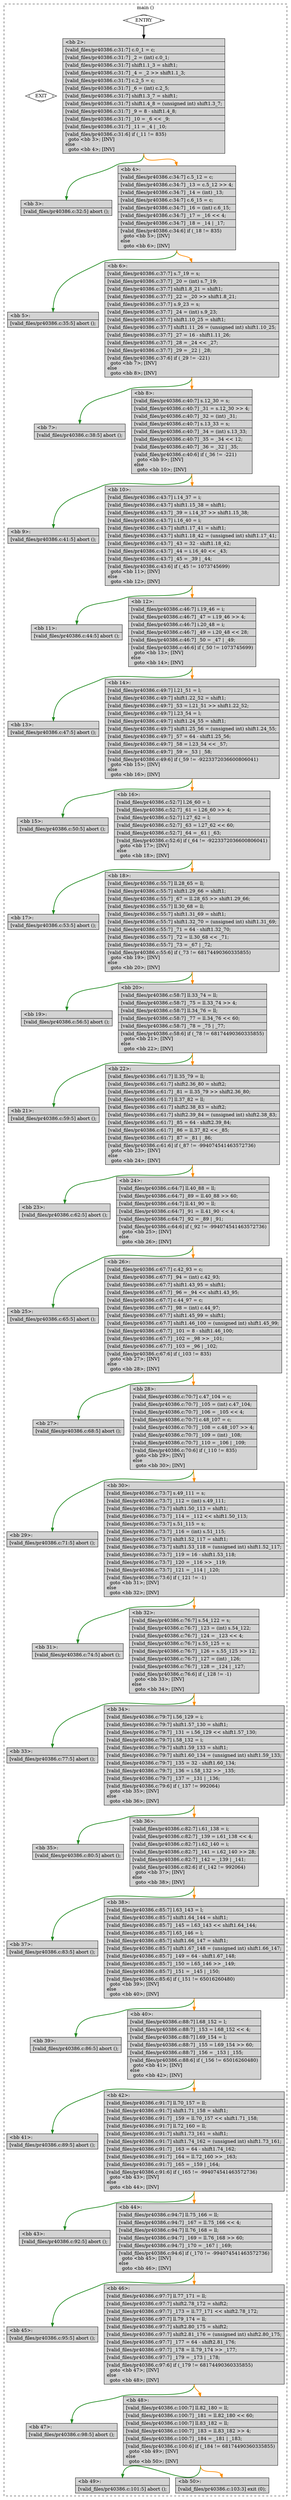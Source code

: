 digraph "a-pr40386.c.015t.cfg" {
overlap=false;
subgraph "cluster_main" {
	style="dashed";
	color="black";
	label="main ()";
	fn_0_basic_block_0 [shape=Mdiamond,style=filled,fillcolor=white,label="ENTRY"];

	fn_0_basic_block_1 [shape=Mdiamond,style=filled,fillcolor=white,label="EXIT"];

	fn_0_basic_block_2 [shape=record,style=filled,fillcolor=lightgrey,label="{\<bb\ 2\>:\l\
|[valid_files/pr40386.c:31:7]\ c.0_1\ =\ c;\l\
|[valid_files/pr40386.c:31:7]\ _2\ =\ (int)\ c.0_1;\l\
|[valid_files/pr40386.c:31:7]\ shift1.1_3\ =\ shift1;\l\
|[valid_files/pr40386.c:31:7]\ _4\ =\ _2\ \>\>\ shift1.1_3;\l\
|[valid_files/pr40386.c:31:7]\ c.2_5\ =\ c;\l\
|[valid_files/pr40386.c:31:7]\ _6\ =\ (int)\ c.2_5;\l\
|[valid_files/pr40386.c:31:7]\ shift1.3_7\ =\ shift1;\l\
|[valid_files/pr40386.c:31:7]\ shift1.4_8\ =\ (unsigned\ int)\ shift1.3_7;\l\
|[valid_files/pr40386.c:31:7]\ _9\ =\ 8\ -\ shift1.4_8;\l\
|[valid_files/pr40386.c:31:7]\ _10\ =\ _6\ \<\<\ _9;\l\
|[valid_files/pr40386.c:31:7]\ _11\ =\ _4\ \|\ _10;\l\
|[valid_files/pr40386.c:31:6]\ if\ (_11\ !=\ 835)\l\
\ \ goto\ \<bb\ 3\>;\ [INV]\l\
else\l\
\ \ goto\ \<bb\ 4\>;\ [INV]\l\
}"];

	fn_0_basic_block_3 [shape=record,style=filled,fillcolor=lightgrey,label="{\<bb\ 3\>:\l\
|[valid_files/pr40386.c:32:5]\ abort\ ();\l\
}"];

	fn_0_basic_block_4 [shape=record,style=filled,fillcolor=lightgrey,label="{\<bb\ 4\>:\l\
|[valid_files/pr40386.c:34:7]\ c.5_12\ =\ c;\l\
|[valid_files/pr40386.c:34:7]\ _13\ =\ c.5_12\ \>\>\ 4;\l\
|[valid_files/pr40386.c:34:7]\ _14\ =\ (int)\ _13;\l\
|[valid_files/pr40386.c:34:7]\ c.6_15\ =\ c;\l\
|[valid_files/pr40386.c:34:7]\ _16\ =\ (int)\ c.6_15;\l\
|[valid_files/pr40386.c:34:7]\ _17\ =\ _16\ \<\<\ 4;\l\
|[valid_files/pr40386.c:34:7]\ _18\ =\ _14\ \|\ _17;\l\
|[valid_files/pr40386.c:34:6]\ if\ (_18\ !=\ 835)\l\
\ \ goto\ \<bb\ 5\>;\ [INV]\l\
else\l\
\ \ goto\ \<bb\ 6\>;\ [INV]\l\
}"];

	fn_0_basic_block_5 [shape=record,style=filled,fillcolor=lightgrey,label="{\<bb\ 5\>:\l\
|[valid_files/pr40386.c:35:5]\ abort\ ();\l\
}"];

	fn_0_basic_block_6 [shape=record,style=filled,fillcolor=lightgrey,label="{\<bb\ 6\>:\l\
|[valid_files/pr40386.c:37:7]\ s.7_19\ =\ s;\l\
|[valid_files/pr40386.c:37:7]\ _20\ =\ (int)\ s.7_19;\l\
|[valid_files/pr40386.c:37:7]\ shift1.8_21\ =\ shift1;\l\
|[valid_files/pr40386.c:37:7]\ _22\ =\ _20\ \>\>\ shift1.8_21;\l\
|[valid_files/pr40386.c:37:7]\ s.9_23\ =\ s;\l\
|[valid_files/pr40386.c:37:7]\ _24\ =\ (int)\ s.9_23;\l\
|[valid_files/pr40386.c:37:7]\ shift1.10_25\ =\ shift1;\l\
|[valid_files/pr40386.c:37:7]\ shift1.11_26\ =\ (unsigned\ int)\ shift1.10_25;\l\
|[valid_files/pr40386.c:37:7]\ _27\ =\ 16\ -\ shift1.11_26;\l\
|[valid_files/pr40386.c:37:7]\ _28\ =\ _24\ \<\<\ _27;\l\
|[valid_files/pr40386.c:37:7]\ _29\ =\ _22\ \|\ _28;\l\
|[valid_files/pr40386.c:37:6]\ if\ (_29\ !=\ -221)\l\
\ \ goto\ \<bb\ 7\>;\ [INV]\l\
else\l\
\ \ goto\ \<bb\ 8\>;\ [INV]\l\
}"];

	fn_0_basic_block_7 [shape=record,style=filled,fillcolor=lightgrey,label="{\<bb\ 7\>:\l\
|[valid_files/pr40386.c:38:5]\ abort\ ();\l\
}"];

	fn_0_basic_block_8 [shape=record,style=filled,fillcolor=lightgrey,label="{\<bb\ 8\>:\l\
|[valid_files/pr40386.c:40:7]\ s.12_30\ =\ s;\l\
|[valid_files/pr40386.c:40:7]\ _31\ =\ s.12_30\ \>\>\ 4;\l\
|[valid_files/pr40386.c:40:7]\ _32\ =\ (int)\ _31;\l\
|[valid_files/pr40386.c:40:7]\ s.13_33\ =\ s;\l\
|[valid_files/pr40386.c:40:7]\ _34\ =\ (int)\ s.13_33;\l\
|[valid_files/pr40386.c:40:7]\ _35\ =\ _34\ \<\<\ 12;\l\
|[valid_files/pr40386.c:40:7]\ _36\ =\ _32\ \|\ _35;\l\
|[valid_files/pr40386.c:40:6]\ if\ (_36\ !=\ -221)\l\
\ \ goto\ \<bb\ 9\>;\ [INV]\l\
else\l\
\ \ goto\ \<bb\ 10\>;\ [INV]\l\
}"];

	fn_0_basic_block_9 [shape=record,style=filled,fillcolor=lightgrey,label="{\<bb\ 9\>:\l\
|[valid_files/pr40386.c:41:5]\ abort\ ();\l\
}"];

	fn_0_basic_block_10 [shape=record,style=filled,fillcolor=lightgrey,label="{\<bb\ 10\>:\l\
|[valid_files/pr40386.c:43:7]\ i.14_37\ =\ i;\l\
|[valid_files/pr40386.c:43:7]\ shift1.15_38\ =\ shift1;\l\
|[valid_files/pr40386.c:43:7]\ _39\ =\ i.14_37\ \>\>\ shift1.15_38;\l\
|[valid_files/pr40386.c:43:7]\ i.16_40\ =\ i;\l\
|[valid_files/pr40386.c:43:7]\ shift1.17_41\ =\ shift1;\l\
|[valid_files/pr40386.c:43:7]\ shift1.18_42\ =\ (unsigned\ int)\ shift1.17_41;\l\
|[valid_files/pr40386.c:43:7]\ _43\ =\ 32\ -\ shift1.18_42;\l\
|[valid_files/pr40386.c:43:7]\ _44\ =\ i.16_40\ \<\<\ _43;\l\
|[valid_files/pr40386.c:43:7]\ _45\ =\ _39\ \|\ _44;\l\
|[valid_files/pr40386.c:43:6]\ if\ (_45\ !=\ 1073745699)\l\
\ \ goto\ \<bb\ 11\>;\ [INV]\l\
else\l\
\ \ goto\ \<bb\ 12\>;\ [INV]\l\
}"];

	fn_0_basic_block_11 [shape=record,style=filled,fillcolor=lightgrey,label="{\<bb\ 11\>:\l\
|[valid_files/pr40386.c:44:5]\ abort\ ();\l\
}"];

	fn_0_basic_block_12 [shape=record,style=filled,fillcolor=lightgrey,label="{\<bb\ 12\>:\l\
|[valid_files/pr40386.c:46:7]\ i.19_46\ =\ i;\l\
|[valid_files/pr40386.c:46:7]\ _47\ =\ i.19_46\ \>\>\ 4;\l\
|[valid_files/pr40386.c:46:7]\ i.20_48\ =\ i;\l\
|[valid_files/pr40386.c:46:7]\ _49\ =\ i.20_48\ \<\<\ 28;\l\
|[valid_files/pr40386.c:46:7]\ _50\ =\ _47\ \|\ _49;\l\
|[valid_files/pr40386.c:46:6]\ if\ (_50\ !=\ 1073745699)\l\
\ \ goto\ \<bb\ 13\>;\ [INV]\l\
else\l\
\ \ goto\ \<bb\ 14\>;\ [INV]\l\
}"];

	fn_0_basic_block_13 [shape=record,style=filled,fillcolor=lightgrey,label="{\<bb\ 13\>:\l\
|[valid_files/pr40386.c:47:5]\ abort\ ();\l\
}"];

	fn_0_basic_block_14 [shape=record,style=filled,fillcolor=lightgrey,label="{\<bb\ 14\>:\l\
|[valid_files/pr40386.c:49:7]\ l.21_51\ =\ l;\l\
|[valid_files/pr40386.c:49:7]\ shift1.22_52\ =\ shift1;\l\
|[valid_files/pr40386.c:49:7]\ _53\ =\ l.21_51\ \>\>\ shift1.22_52;\l\
|[valid_files/pr40386.c:49:7]\ l.23_54\ =\ l;\l\
|[valid_files/pr40386.c:49:7]\ shift1.24_55\ =\ shift1;\l\
|[valid_files/pr40386.c:49:7]\ shift1.25_56\ =\ (unsigned\ int)\ shift1.24_55;\l\
|[valid_files/pr40386.c:49:7]\ _57\ =\ 64\ -\ shift1.25_56;\l\
|[valid_files/pr40386.c:49:7]\ _58\ =\ l.23_54\ \<\<\ _57;\l\
|[valid_files/pr40386.c:49:7]\ _59\ =\ _53\ \|\ _58;\l\
|[valid_files/pr40386.c:49:6]\ if\ (_59\ !=\ -9223372036600806041)\l\
\ \ goto\ \<bb\ 15\>;\ [INV]\l\
else\l\
\ \ goto\ \<bb\ 16\>;\ [INV]\l\
}"];

	fn_0_basic_block_15 [shape=record,style=filled,fillcolor=lightgrey,label="{\<bb\ 15\>:\l\
|[valid_files/pr40386.c:50:5]\ abort\ ();\l\
}"];

	fn_0_basic_block_16 [shape=record,style=filled,fillcolor=lightgrey,label="{\<bb\ 16\>:\l\
|[valid_files/pr40386.c:52:7]\ l.26_60\ =\ l;\l\
|[valid_files/pr40386.c:52:7]\ _61\ =\ l.26_60\ \>\>\ 4;\l\
|[valid_files/pr40386.c:52:7]\ l.27_62\ =\ l;\l\
|[valid_files/pr40386.c:52:7]\ _63\ =\ l.27_62\ \<\<\ 60;\l\
|[valid_files/pr40386.c:52:7]\ _64\ =\ _61\ \|\ _63;\l\
|[valid_files/pr40386.c:52:6]\ if\ (_64\ !=\ -9223372036600806041)\l\
\ \ goto\ \<bb\ 17\>;\ [INV]\l\
else\l\
\ \ goto\ \<bb\ 18\>;\ [INV]\l\
}"];

	fn_0_basic_block_17 [shape=record,style=filled,fillcolor=lightgrey,label="{\<bb\ 17\>:\l\
|[valid_files/pr40386.c:53:5]\ abort\ ();\l\
}"];

	fn_0_basic_block_18 [shape=record,style=filled,fillcolor=lightgrey,label="{\<bb\ 18\>:\l\
|[valid_files/pr40386.c:55:7]\ ll.28_65\ =\ ll;\l\
|[valid_files/pr40386.c:55:7]\ shift1.29_66\ =\ shift1;\l\
|[valid_files/pr40386.c:55:7]\ _67\ =\ ll.28_65\ \>\>\ shift1.29_66;\l\
|[valid_files/pr40386.c:55:7]\ ll.30_68\ =\ ll;\l\
|[valid_files/pr40386.c:55:7]\ shift1.31_69\ =\ shift1;\l\
|[valid_files/pr40386.c:55:7]\ shift1.32_70\ =\ (unsigned\ int)\ shift1.31_69;\l\
|[valid_files/pr40386.c:55:7]\ _71\ =\ 64\ -\ shift1.32_70;\l\
|[valid_files/pr40386.c:55:7]\ _72\ =\ ll.30_68\ \<\<\ _71;\l\
|[valid_files/pr40386.c:55:7]\ _73\ =\ _67\ \|\ _72;\l\
|[valid_files/pr40386.c:55:6]\ if\ (_73\ !=\ 68174490360335855)\l\
\ \ goto\ \<bb\ 19\>;\ [INV]\l\
else\l\
\ \ goto\ \<bb\ 20\>;\ [INV]\l\
}"];

	fn_0_basic_block_19 [shape=record,style=filled,fillcolor=lightgrey,label="{\<bb\ 19\>:\l\
|[valid_files/pr40386.c:56:5]\ abort\ ();\l\
}"];

	fn_0_basic_block_20 [shape=record,style=filled,fillcolor=lightgrey,label="{\<bb\ 20\>:\l\
|[valid_files/pr40386.c:58:7]\ ll.33_74\ =\ ll;\l\
|[valid_files/pr40386.c:58:7]\ _75\ =\ ll.33_74\ \>\>\ 4;\l\
|[valid_files/pr40386.c:58:7]\ ll.34_76\ =\ ll;\l\
|[valid_files/pr40386.c:58:7]\ _77\ =\ ll.34_76\ \<\<\ 60;\l\
|[valid_files/pr40386.c:58:7]\ _78\ =\ _75\ \|\ _77;\l\
|[valid_files/pr40386.c:58:6]\ if\ (_78\ !=\ 68174490360335855)\l\
\ \ goto\ \<bb\ 21\>;\ [INV]\l\
else\l\
\ \ goto\ \<bb\ 22\>;\ [INV]\l\
}"];

	fn_0_basic_block_21 [shape=record,style=filled,fillcolor=lightgrey,label="{\<bb\ 21\>:\l\
|[valid_files/pr40386.c:59:5]\ abort\ ();\l\
}"];

	fn_0_basic_block_22 [shape=record,style=filled,fillcolor=lightgrey,label="{\<bb\ 22\>:\l\
|[valid_files/pr40386.c:61:7]\ ll.35_79\ =\ ll;\l\
|[valid_files/pr40386.c:61:7]\ shift2.36_80\ =\ shift2;\l\
|[valid_files/pr40386.c:61:7]\ _81\ =\ ll.35_79\ \>\>\ shift2.36_80;\l\
|[valid_files/pr40386.c:61:7]\ ll.37_82\ =\ ll;\l\
|[valid_files/pr40386.c:61:7]\ shift2.38_83\ =\ shift2;\l\
|[valid_files/pr40386.c:61:7]\ shift2.39_84\ =\ (unsigned\ int)\ shift2.38_83;\l\
|[valid_files/pr40386.c:61:7]\ _85\ =\ 64\ -\ shift2.39_84;\l\
|[valid_files/pr40386.c:61:7]\ _86\ =\ ll.37_82\ \<\<\ _85;\l\
|[valid_files/pr40386.c:61:7]\ _87\ =\ _81\ \|\ _86;\l\
|[valid_files/pr40386.c:61:6]\ if\ (_87\ !=\ -994074541463572736)\l\
\ \ goto\ \<bb\ 23\>;\ [INV]\l\
else\l\
\ \ goto\ \<bb\ 24\>;\ [INV]\l\
}"];

	fn_0_basic_block_23 [shape=record,style=filled,fillcolor=lightgrey,label="{\<bb\ 23\>:\l\
|[valid_files/pr40386.c:62:5]\ abort\ ();\l\
}"];

	fn_0_basic_block_24 [shape=record,style=filled,fillcolor=lightgrey,label="{\<bb\ 24\>:\l\
|[valid_files/pr40386.c:64:7]\ ll.40_88\ =\ ll;\l\
|[valid_files/pr40386.c:64:7]\ _89\ =\ ll.40_88\ \>\>\ 60;\l\
|[valid_files/pr40386.c:64:7]\ ll.41_90\ =\ ll;\l\
|[valid_files/pr40386.c:64:7]\ _91\ =\ ll.41_90\ \<\<\ 4;\l\
|[valid_files/pr40386.c:64:7]\ _92\ =\ _89\ \|\ _91;\l\
|[valid_files/pr40386.c:64:6]\ if\ (_92\ !=\ -994074541463572736)\l\
\ \ goto\ \<bb\ 25\>;\ [INV]\l\
else\l\
\ \ goto\ \<bb\ 26\>;\ [INV]\l\
}"];

	fn_0_basic_block_25 [shape=record,style=filled,fillcolor=lightgrey,label="{\<bb\ 25\>:\l\
|[valid_files/pr40386.c:65:5]\ abort\ ();\l\
}"];

	fn_0_basic_block_26 [shape=record,style=filled,fillcolor=lightgrey,label="{\<bb\ 26\>:\l\
|[valid_files/pr40386.c:67:7]\ c.42_93\ =\ c;\l\
|[valid_files/pr40386.c:67:7]\ _94\ =\ (int)\ c.42_93;\l\
|[valid_files/pr40386.c:67:7]\ shift1.43_95\ =\ shift1;\l\
|[valid_files/pr40386.c:67:7]\ _96\ =\ _94\ \<\<\ shift1.43_95;\l\
|[valid_files/pr40386.c:67:7]\ c.44_97\ =\ c;\l\
|[valid_files/pr40386.c:67:7]\ _98\ =\ (int)\ c.44_97;\l\
|[valid_files/pr40386.c:67:7]\ shift1.45_99\ =\ shift1;\l\
|[valid_files/pr40386.c:67:7]\ shift1.46_100\ =\ (unsigned\ int)\ shift1.45_99;\l\
|[valid_files/pr40386.c:67:7]\ _101\ =\ 8\ -\ shift1.46_100;\l\
|[valid_files/pr40386.c:67:7]\ _102\ =\ _98\ \>\>\ _101;\l\
|[valid_files/pr40386.c:67:7]\ _103\ =\ _96\ \|\ _102;\l\
|[valid_files/pr40386.c:67:6]\ if\ (_103\ !=\ 835)\l\
\ \ goto\ \<bb\ 27\>;\ [INV]\l\
else\l\
\ \ goto\ \<bb\ 28\>;\ [INV]\l\
}"];

	fn_0_basic_block_27 [shape=record,style=filled,fillcolor=lightgrey,label="{\<bb\ 27\>:\l\
|[valid_files/pr40386.c:68:5]\ abort\ ();\l\
}"];

	fn_0_basic_block_28 [shape=record,style=filled,fillcolor=lightgrey,label="{\<bb\ 28\>:\l\
|[valid_files/pr40386.c:70:7]\ c.47_104\ =\ c;\l\
|[valid_files/pr40386.c:70:7]\ _105\ =\ (int)\ c.47_104;\l\
|[valid_files/pr40386.c:70:7]\ _106\ =\ _105\ \<\<\ 4;\l\
|[valid_files/pr40386.c:70:7]\ c.48_107\ =\ c;\l\
|[valid_files/pr40386.c:70:7]\ _108\ =\ c.48_107\ \>\>\ 4;\l\
|[valid_files/pr40386.c:70:7]\ _109\ =\ (int)\ _108;\l\
|[valid_files/pr40386.c:70:7]\ _110\ =\ _106\ \|\ _109;\l\
|[valid_files/pr40386.c:70:6]\ if\ (_110\ !=\ 835)\l\
\ \ goto\ \<bb\ 29\>;\ [INV]\l\
else\l\
\ \ goto\ \<bb\ 30\>;\ [INV]\l\
}"];

	fn_0_basic_block_29 [shape=record,style=filled,fillcolor=lightgrey,label="{\<bb\ 29\>:\l\
|[valid_files/pr40386.c:71:5]\ abort\ ();\l\
}"];

	fn_0_basic_block_30 [shape=record,style=filled,fillcolor=lightgrey,label="{\<bb\ 30\>:\l\
|[valid_files/pr40386.c:73:7]\ s.49_111\ =\ s;\l\
|[valid_files/pr40386.c:73:7]\ _112\ =\ (int)\ s.49_111;\l\
|[valid_files/pr40386.c:73:7]\ shift1.50_113\ =\ shift1;\l\
|[valid_files/pr40386.c:73:7]\ _114\ =\ _112\ \<\<\ shift1.50_113;\l\
|[valid_files/pr40386.c:73:7]\ s.51_115\ =\ s;\l\
|[valid_files/pr40386.c:73:7]\ _116\ =\ (int)\ s.51_115;\l\
|[valid_files/pr40386.c:73:7]\ shift1.52_117\ =\ shift1;\l\
|[valid_files/pr40386.c:73:7]\ shift1.53_118\ =\ (unsigned\ int)\ shift1.52_117;\l\
|[valid_files/pr40386.c:73:7]\ _119\ =\ 16\ -\ shift1.53_118;\l\
|[valid_files/pr40386.c:73:7]\ _120\ =\ _116\ \>\>\ _119;\l\
|[valid_files/pr40386.c:73:7]\ _121\ =\ _114\ \|\ _120;\l\
|[valid_files/pr40386.c:73:6]\ if\ (_121\ !=\ -1)\l\
\ \ goto\ \<bb\ 31\>;\ [INV]\l\
else\l\
\ \ goto\ \<bb\ 32\>;\ [INV]\l\
}"];

	fn_0_basic_block_31 [shape=record,style=filled,fillcolor=lightgrey,label="{\<bb\ 31\>:\l\
|[valid_files/pr40386.c:74:5]\ abort\ ();\l\
}"];

	fn_0_basic_block_32 [shape=record,style=filled,fillcolor=lightgrey,label="{\<bb\ 32\>:\l\
|[valid_files/pr40386.c:76:7]\ s.54_122\ =\ s;\l\
|[valid_files/pr40386.c:76:7]\ _123\ =\ (int)\ s.54_122;\l\
|[valid_files/pr40386.c:76:7]\ _124\ =\ _123\ \<\<\ 4;\l\
|[valid_files/pr40386.c:76:7]\ s.55_125\ =\ s;\l\
|[valid_files/pr40386.c:76:7]\ _126\ =\ s.55_125\ \>\>\ 12;\l\
|[valid_files/pr40386.c:76:7]\ _127\ =\ (int)\ _126;\l\
|[valid_files/pr40386.c:76:7]\ _128\ =\ _124\ \|\ _127;\l\
|[valid_files/pr40386.c:76:6]\ if\ (_128\ !=\ -1)\l\
\ \ goto\ \<bb\ 33\>;\ [INV]\l\
else\l\
\ \ goto\ \<bb\ 34\>;\ [INV]\l\
}"];

	fn_0_basic_block_33 [shape=record,style=filled,fillcolor=lightgrey,label="{\<bb\ 33\>:\l\
|[valid_files/pr40386.c:77:5]\ abort\ ();\l\
}"];

	fn_0_basic_block_34 [shape=record,style=filled,fillcolor=lightgrey,label="{\<bb\ 34\>:\l\
|[valid_files/pr40386.c:79:7]\ i.56_129\ =\ i;\l\
|[valid_files/pr40386.c:79:7]\ shift1.57_130\ =\ shift1;\l\
|[valid_files/pr40386.c:79:7]\ _131\ =\ i.56_129\ \<\<\ shift1.57_130;\l\
|[valid_files/pr40386.c:79:7]\ i.58_132\ =\ i;\l\
|[valid_files/pr40386.c:79:7]\ shift1.59_133\ =\ shift1;\l\
|[valid_files/pr40386.c:79:7]\ shift1.60_134\ =\ (unsigned\ int)\ shift1.59_133;\l\
|[valid_files/pr40386.c:79:7]\ _135\ =\ 32\ -\ shift1.60_134;\l\
|[valid_files/pr40386.c:79:7]\ _136\ =\ i.58_132\ \>\>\ _135;\l\
|[valid_files/pr40386.c:79:7]\ _137\ =\ _131\ \|\ _136;\l\
|[valid_files/pr40386.c:79:6]\ if\ (_137\ !=\ 992064)\l\
\ \ goto\ \<bb\ 35\>;\ [INV]\l\
else\l\
\ \ goto\ \<bb\ 36\>;\ [INV]\l\
}"];

	fn_0_basic_block_35 [shape=record,style=filled,fillcolor=lightgrey,label="{\<bb\ 35\>:\l\
|[valid_files/pr40386.c:80:5]\ abort\ ();\l\
}"];

	fn_0_basic_block_36 [shape=record,style=filled,fillcolor=lightgrey,label="{\<bb\ 36\>:\l\
|[valid_files/pr40386.c:82:7]\ i.61_138\ =\ i;\l\
|[valid_files/pr40386.c:82:7]\ _139\ =\ i.61_138\ \<\<\ 4;\l\
|[valid_files/pr40386.c:82:7]\ i.62_140\ =\ i;\l\
|[valid_files/pr40386.c:82:7]\ _141\ =\ i.62_140\ \>\>\ 28;\l\
|[valid_files/pr40386.c:82:7]\ _142\ =\ _139\ \|\ _141;\l\
|[valid_files/pr40386.c:82:6]\ if\ (_142\ !=\ 992064)\l\
\ \ goto\ \<bb\ 37\>;\ [INV]\l\
else\l\
\ \ goto\ \<bb\ 38\>;\ [INV]\l\
}"];

	fn_0_basic_block_37 [shape=record,style=filled,fillcolor=lightgrey,label="{\<bb\ 37\>:\l\
|[valid_files/pr40386.c:83:5]\ abort\ ();\l\
}"];

	fn_0_basic_block_38 [shape=record,style=filled,fillcolor=lightgrey,label="{\<bb\ 38\>:\l\
|[valid_files/pr40386.c:85:7]\ l.63_143\ =\ l;\l\
|[valid_files/pr40386.c:85:7]\ shift1.64_144\ =\ shift1;\l\
|[valid_files/pr40386.c:85:7]\ _145\ =\ l.63_143\ \<\<\ shift1.64_144;\l\
|[valid_files/pr40386.c:85:7]\ l.65_146\ =\ l;\l\
|[valid_files/pr40386.c:85:7]\ shift1.66_147\ =\ shift1;\l\
|[valid_files/pr40386.c:85:7]\ shift1.67_148\ =\ (unsigned\ int)\ shift1.66_147;\l\
|[valid_files/pr40386.c:85:7]\ _149\ =\ 64\ -\ shift1.67_148;\l\
|[valid_files/pr40386.c:85:7]\ _150\ =\ l.65_146\ \>\>\ _149;\l\
|[valid_files/pr40386.c:85:7]\ _151\ =\ _145\ \|\ _150;\l\
|[valid_files/pr40386.c:85:6]\ if\ (_151\ !=\ 65016260480)\l\
\ \ goto\ \<bb\ 39\>;\ [INV]\l\
else\l\
\ \ goto\ \<bb\ 40\>;\ [INV]\l\
}"];

	fn_0_basic_block_39 [shape=record,style=filled,fillcolor=lightgrey,label="{\<bb\ 39\>:\l\
|[valid_files/pr40386.c:86:5]\ abort\ ();\l\
}"];

	fn_0_basic_block_40 [shape=record,style=filled,fillcolor=lightgrey,label="{\<bb\ 40\>:\l\
|[valid_files/pr40386.c:88:7]\ l.68_152\ =\ l;\l\
|[valid_files/pr40386.c:88:7]\ _153\ =\ l.68_152\ \<\<\ 4;\l\
|[valid_files/pr40386.c:88:7]\ l.69_154\ =\ l;\l\
|[valid_files/pr40386.c:88:7]\ _155\ =\ l.69_154\ \>\>\ 60;\l\
|[valid_files/pr40386.c:88:7]\ _156\ =\ _153\ \|\ _155;\l\
|[valid_files/pr40386.c:88:6]\ if\ (_156\ !=\ 65016260480)\l\
\ \ goto\ \<bb\ 41\>;\ [INV]\l\
else\l\
\ \ goto\ \<bb\ 42\>;\ [INV]\l\
}"];

	fn_0_basic_block_41 [shape=record,style=filled,fillcolor=lightgrey,label="{\<bb\ 41\>:\l\
|[valid_files/pr40386.c:89:5]\ abort\ ();\l\
}"];

	fn_0_basic_block_42 [shape=record,style=filled,fillcolor=lightgrey,label="{\<bb\ 42\>:\l\
|[valid_files/pr40386.c:91:7]\ ll.70_157\ =\ ll;\l\
|[valid_files/pr40386.c:91:7]\ shift1.71_158\ =\ shift1;\l\
|[valid_files/pr40386.c:91:7]\ _159\ =\ ll.70_157\ \<\<\ shift1.71_158;\l\
|[valid_files/pr40386.c:91:7]\ ll.72_160\ =\ ll;\l\
|[valid_files/pr40386.c:91:7]\ shift1.73_161\ =\ shift1;\l\
|[valid_files/pr40386.c:91:7]\ shift1.74_162\ =\ (unsigned\ int)\ shift1.73_161;\l\
|[valid_files/pr40386.c:91:7]\ _163\ =\ 64\ -\ shift1.74_162;\l\
|[valid_files/pr40386.c:91:7]\ _164\ =\ ll.72_160\ \>\>\ _163;\l\
|[valid_files/pr40386.c:91:7]\ _165\ =\ _159\ \|\ _164;\l\
|[valid_files/pr40386.c:91:6]\ if\ (_165\ !=\ -994074541463572736)\l\
\ \ goto\ \<bb\ 43\>;\ [INV]\l\
else\l\
\ \ goto\ \<bb\ 44\>;\ [INV]\l\
}"];

	fn_0_basic_block_43 [shape=record,style=filled,fillcolor=lightgrey,label="{\<bb\ 43\>:\l\
|[valid_files/pr40386.c:92:5]\ abort\ ();\l\
}"];

	fn_0_basic_block_44 [shape=record,style=filled,fillcolor=lightgrey,label="{\<bb\ 44\>:\l\
|[valid_files/pr40386.c:94:7]\ ll.75_166\ =\ ll;\l\
|[valid_files/pr40386.c:94:7]\ _167\ =\ ll.75_166\ \<\<\ 4;\l\
|[valid_files/pr40386.c:94:7]\ ll.76_168\ =\ ll;\l\
|[valid_files/pr40386.c:94:7]\ _169\ =\ ll.76_168\ \>\>\ 60;\l\
|[valid_files/pr40386.c:94:7]\ _170\ =\ _167\ \|\ _169;\l\
|[valid_files/pr40386.c:94:6]\ if\ (_170\ !=\ -994074541463572736)\l\
\ \ goto\ \<bb\ 45\>;\ [INV]\l\
else\l\
\ \ goto\ \<bb\ 46\>;\ [INV]\l\
}"];

	fn_0_basic_block_45 [shape=record,style=filled,fillcolor=lightgrey,label="{\<bb\ 45\>:\l\
|[valid_files/pr40386.c:95:5]\ abort\ ();\l\
}"];

	fn_0_basic_block_46 [shape=record,style=filled,fillcolor=lightgrey,label="{\<bb\ 46\>:\l\
|[valid_files/pr40386.c:97:7]\ ll.77_171\ =\ ll;\l\
|[valid_files/pr40386.c:97:7]\ shift2.78_172\ =\ shift2;\l\
|[valid_files/pr40386.c:97:7]\ _173\ =\ ll.77_171\ \<\<\ shift2.78_172;\l\
|[valid_files/pr40386.c:97:7]\ ll.79_174\ =\ ll;\l\
|[valid_files/pr40386.c:97:7]\ shift2.80_175\ =\ shift2;\l\
|[valid_files/pr40386.c:97:7]\ shift2.81_176\ =\ (unsigned\ int)\ shift2.80_175;\l\
|[valid_files/pr40386.c:97:7]\ _177\ =\ 64\ -\ shift2.81_176;\l\
|[valid_files/pr40386.c:97:7]\ _178\ =\ ll.79_174\ \>\>\ _177;\l\
|[valid_files/pr40386.c:97:7]\ _179\ =\ _173\ \|\ _178;\l\
|[valid_files/pr40386.c:97:6]\ if\ (_179\ !=\ 68174490360335855)\l\
\ \ goto\ \<bb\ 47\>;\ [INV]\l\
else\l\
\ \ goto\ \<bb\ 48\>;\ [INV]\l\
}"];

	fn_0_basic_block_47 [shape=record,style=filled,fillcolor=lightgrey,label="{\<bb\ 47\>:\l\
|[valid_files/pr40386.c:98:5]\ abort\ ();\l\
}"];

	fn_0_basic_block_48 [shape=record,style=filled,fillcolor=lightgrey,label="{\<bb\ 48\>:\l\
|[valid_files/pr40386.c:100:7]\ ll.82_180\ =\ ll;\l\
|[valid_files/pr40386.c:100:7]\ _181\ =\ ll.82_180\ \<\<\ 60;\l\
|[valid_files/pr40386.c:100:7]\ ll.83_182\ =\ ll;\l\
|[valid_files/pr40386.c:100:7]\ _183\ =\ ll.83_182\ \>\>\ 4;\l\
|[valid_files/pr40386.c:100:7]\ _184\ =\ _181\ \|\ _183;\l\
|[valid_files/pr40386.c:100:6]\ if\ (_184\ !=\ 68174490360335855)\l\
\ \ goto\ \<bb\ 49\>;\ [INV]\l\
else\l\
\ \ goto\ \<bb\ 50\>;\ [INV]\l\
}"];

	fn_0_basic_block_49 [shape=record,style=filled,fillcolor=lightgrey,label="{\<bb\ 49\>:\l\
|[valid_files/pr40386.c:101:5]\ abort\ ();\l\
}"];

	fn_0_basic_block_50 [shape=record,style=filled,fillcolor=lightgrey,label="{\<bb\ 50\>:\l\
|[valid_files/pr40386.c:103:3]\ exit\ (0);\l\
}"];

	fn_0_basic_block_0:s -> fn_0_basic_block_2:n [style="solid,bold",color=black,weight=100,constraint=true];
	fn_0_basic_block_2:s -> fn_0_basic_block_3:n [style="solid,bold",color=forestgreen,weight=10,constraint=true];
	fn_0_basic_block_2:s -> fn_0_basic_block_4:n [style="solid,bold",color=darkorange,weight=10,constraint=true];
	fn_0_basic_block_4:s -> fn_0_basic_block_5:n [style="solid,bold",color=forestgreen,weight=10,constraint=true];
	fn_0_basic_block_4:s -> fn_0_basic_block_6:n [style="solid,bold",color=darkorange,weight=10,constraint=true];
	fn_0_basic_block_6:s -> fn_0_basic_block_7:n [style="solid,bold",color=forestgreen,weight=10,constraint=true];
	fn_0_basic_block_6:s -> fn_0_basic_block_8:n [style="solid,bold",color=darkorange,weight=10,constraint=true];
	fn_0_basic_block_8:s -> fn_0_basic_block_9:n [style="solid,bold",color=forestgreen,weight=10,constraint=true];
	fn_0_basic_block_8:s -> fn_0_basic_block_10:n [style="solid,bold",color=darkorange,weight=10,constraint=true];
	fn_0_basic_block_10:s -> fn_0_basic_block_11:n [style="solid,bold",color=forestgreen,weight=10,constraint=true];
	fn_0_basic_block_10:s -> fn_0_basic_block_12:n [style="solid,bold",color=darkorange,weight=10,constraint=true];
	fn_0_basic_block_12:s -> fn_0_basic_block_13:n [style="solid,bold",color=forestgreen,weight=10,constraint=true];
	fn_0_basic_block_12:s -> fn_0_basic_block_14:n [style="solid,bold",color=darkorange,weight=10,constraint=true];
	fn_0_basic_block_14:s -> fn_0_basic_block_15:n [style="solid,bold",color=forestgreen,weight=10,constraint=true];
	fn_0_basic_block_14:s -> fn_0_basic_block_16:n [style="solid,bold",color=darkorange,weight=10,constraint=true];
	fn_0_basic_block_16:s -> fn_0_basic_block_17:n [style="solid,bold",color=forestgreen,weight=10,constraint=true];
	fn_0_basic_block_16:s -> fn_0_basic_block_18:n [style="solid,bold",color=darkorange,weight=10,constraint=true];
	fn_0_basic_block_18:s -> fn_0_basic_block_19:n [style="solid,bold",color=forestgreen,weight=10,constraint=true];
	fn_0_basic_block_18:s -> fn_0_basic_block_20:n [style="solid,bold",color=darkorange,weight=10,constraint=true];
	fn_0_basic_block_20:s -> fn_0_basic_block_21:n [style="solid,bold",color=forestgreen,weight=10,constraint=true];
	fn_0_basic_block_20:s -> fn_0_basic_block_22:n [style="solid,bold",color=darkorange,weight=10,constraint=true];
	fn_0_basic_block_22:s -> fn_0_basic_block_23:n [style="solid,bold",color=forestgreen,weight=10,constraint=true];
	fn_0_basic_block_22:s -> fn_0_basic_block_24:n [style="solid,bold",color=darkorange,weight=10,constraint=true];
	fn_0_basic_block_24:s -> fn_0_basic_block_25:n [style="solid,bold",color=forestgreen,weight=10,constraint=true];
	fn_0_basic_block_24:s -> fn_0_basic_block_26:n [style="solid,bold",color=darkorange,weight=10,constraint=true];
	fn_0_basic_block_26:s -> fn_0_basic_block_27:n [style="solid,bold",color=forestgreen,weight=10,constraint=true];
	fn_0_basic_block_26:s -> fn_0_basic_block_28:n [style="solid,bold",color=darkorange,weight=10,constraint=true];
	fn_0_basic_block_28:s -> fn_0_basic_block_29:n [style="solid,bold",color=forestgreen,weight=10,constraint=true];
	fn_0_basic_block_28:s -> fn_0_basic_block_30:n [style="solid,bold",color=darkorange,weight=10,constraint=true];
	fn_0_basic_block_30:s -> fn_0_basic_block_31:n [style="solid,bold",color=forestgreen,weight=10,constraint=true];
	fn_0_basic_block_30:s -> fn_0_basic_block_32:n [style="solid,bold",color=darkorange,weight=10,constraint=true];
	fn_0_basic_block_32:s -> fn_0_basic_block_33:n [style="solid,bold",color=forestgreen,weight=10,constraint=true];
	fn_0_basic_block_32:s -> fn_0_basic_block_34:n [style="solid,bold",color=darkorange,weight=10,constraint=true];
	fn_0_basic_block_34:s -> fn_0_basic_block_35:n [style="solid,bold",color=forestgreen,weight=10,constraint=true];
	fn_0_basic_block_34:s -> fn_0_basic_block_36:n [style="solid,bold",color=darkorange,weight=10,constraint=true];
	fn_0_basic_block_36:s -> fn_0_basic_block_37:n [style="solid,bold",color=forestgreen,weight=10,constraint=true];
	fn_0_basic_block_36:s -> fn_0_basic_block_38:n [style="solid,bold",color=darkorange,weight=10,constraint=true];
	fn_0_basic_block_38:s -> fn_0_basic_block_39:n [style="solid,bold",color=forestgreen,weight=10,constraint=true];
	fn_0_basic_block_38:s -> fn_0_basic_block_40:n [style="solid,bold",color=darkorange,weight=10,constraint=true];
	fn_0_basic_block_40:s -> fn_0_basic_block_41:n [style="solid,bold",color=forestgreen,weight=10,constraint=true];
	fn_0_basic_block_40:s -> fn_0_basic_block_42:n [style="solid,bold",color=darkorange,weight=10,constraint=true];
	fn_0_basic_block_42:s -> fn_0_basic_block_43:n [style="solid,bold",color=forestgreen,weight=10,constraint=true];
	fn_0_basic_block_42:s -> fn_0_basic_block_44:n [style="solid,bold",color=darkorange,weight=10,constraint=true];
	fn_0_basic_block_44:s -> fn_0_basic_block_45:n [style="solid,bold",color=forestgreen,weight=10,constraint=true];
	fn_0_basic_block_44:s -> fn_0_basic_block_46:n [style="solid,bold",color=darkorange,weight=10,constraint=true];
	fn_0_basic_block_46:s -> fn_0_basic_block_47:n [style="solid,bold",color=forestgreen,weight=10,constraint=true];
	fn_0_basic_block_46:s -> fn_0_basic_block_48:n [style="solid,bold",color=darkorange,weight=10,constraint=true];
	fn_0_basic_block_48:s -> fn_0_basic_block_49:n [style="solid,bold",color=forestgreen,weight=10,constraint=true];
	fn_0_basic_block_48:s -> fn_0_basic_block_50:n [style="solid,bold",color=darkorange,weight=10,constraint=true];
	fn_0_basic_block_0:s -> fn_0_basic_block_1:n [style="invis",constraint=true];
}
}
